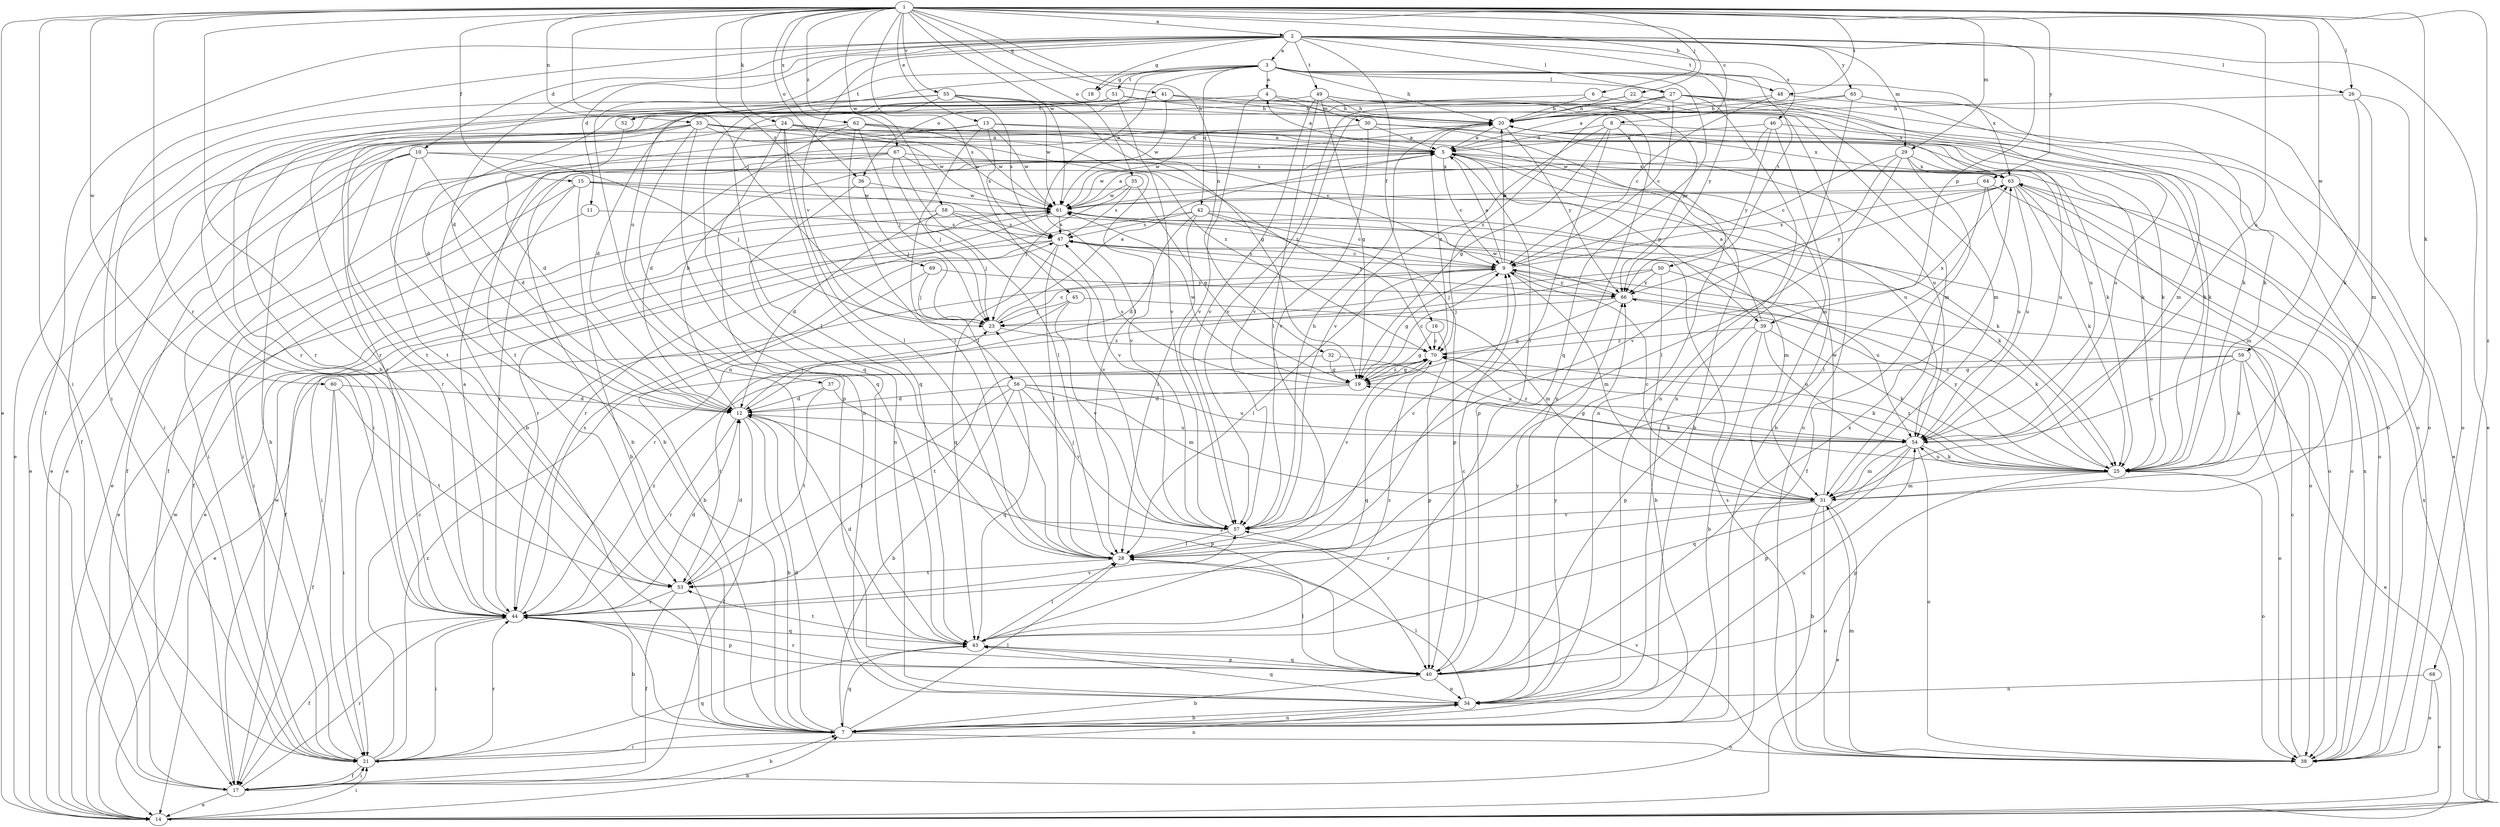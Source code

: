 strict digraph  {
	1 -> 2 [label=a];
	2 -> 3 [label=a];
	3 -> 4 [label=a];
	5 -> 4 [label=a];
	8 -> 5 [label=a];
	9 -> 5 [label=a];
	13 -> 5 [label=a];
	20 -> 5 [label=a];
	23 -> 5 [label=a];
	24 -> 5 [label=a];
	27 -> 5 [label=a];
	30 -> 5 [label=a];
	33 -> 5 [label=a];
	39 -> 5 [label=a];
	44 -> 5 [label=a];
	46 -> 5 [label=a];
	61 -> 5 [label=a];
	62 -> 5 [label=a];
	1 -> 6 [label=b];
	1 -> 7 [label=b];
	10 -> 7 [label=b];
	12 -> 7 [label=b];
	13 -> 7 [label=b];
	14 -> 7 [label=b];
	15 -> 7 [label=b];
	17 -> 7 [label=b];
	30 -> 7 [label=b];
	31 -> 7 [label=b];
	34 -> 7 [label=b];
	39 -> 7 [label=b];
	40 -> 7 [label=b];
	44 -> 7 [label=b];
	46 -> 7 [label=b];
	50 -> 7 [label=b];
	56 -> 7 [label=b];
	67 -> 7 [label=b];
	69 -> 7 [label=b];
	1 -> 8 [label=c];
	5 -> 9 [label=c];
	19 -> 9 [label=c];
	21 -> 9 [label=c];
	23 -> 9 [label=c];
	25 -> 9 [label=c];
	27 -> 9 [label=c];
	28 -> 9 [label=c];
	29 -> 9 [label=c];
	31 -> 9 [label=c];
	38 -> 9 [label=c];
	40 -> 9 [label=c];
	42 -> 9 [label=c];
	47 -> 9 [label=c];
	48 -> 9 [label=c];
	62 -> 9 [label=c];
	2 -> 10 [label=d];
	2 -> 11 [label=d];
	2 -> 12 [label=d];
	7 -> 12 [label=d];
	10 -> 12 [label=d];
	19 -> 12 [label=d];
	37 -> 12 [label=d];
	41 -> 12 [label=d];
	42 -> 12 [label=d];
	43 -> 12 [label=d];
	44 -> 12 [label=d];
	51 -> 12 [label=d];
	52 -> 12 [label=d];
	53 -> 12 [label=d];
	56 -> 12 [label=d];
	58 -> 12 [label=d];
	60 -> 12 [label=d];
	62 -> 12 [label=d];
	1 -> 13 [label=e];
	1 -> 14 [label=e];
	2 -> 14 [label=e];
	13 -> 14 [label=e];
	17 -> 14 [label=e];
	27 -> 14 [label=e];
	31 -> 14 [label=e];
	33 -> 14 [label=e];
	45 -> 14 [label=e];
	55 -> 14 [label=e];
	58 -> 14 [label=e];
	59 -> 14 [label=e];
	61 -> 14 [label=e];
	62 -> 14 [label=e];
	67 -> 14 [label=e];
	68 -> 14 [label=e];
	1 -> 15 [label=f];
	2 -> 16 [label=f];
	2 -> 17 [label=f];
	10 -> 17 [label=f];
	12 -> 17 [label=f];
	15 -> 17 [label=f];
	21 -> 17 [label=f];
	29 -> 17 [label=f];
	41 -> 17 [label=f];
	44 -> 17 [label=f];
	47 -> 17 [label=f];
	53 -> 17 [label=f];
	60 -> 17 [label=f];
	67 -> 17 [label=f];
	2 -> 18 [label=g];
	3 -> 18 [label=g];
	8 -> 19 [label=g];
	9 -> 19 [label=g];
	16 -> 19 [label=g];
	32 -> 19 [label=g];
	35 -> 19 [label=g];
	49 -> 19 [label=g];
	54 -> 19 [label=g];
	55 -> 19 [label=g];
	59 -> 19 [label=g];
	66 -> 19 [label=g];
	70 -> 19 [label=g];
	3 -> 20 [label=h];
	4 -> 20 [label=h];
	6 -> 20 [label=h];
	9 -> 20 [label=h];
	12 -> 20 [label=h];
	21 -> 20 [label=h];
	22 -> 20 [label=h];
	25 -> 20 [label=h];
	26 -> 20 [label=h];
	27 -> 20 [label=h];
	41 -> 20 [label=h];
	48 -> 20 [label=h];
	49 -> 20 [label=h];
	51 -> 20 [label=h];
	55 -> 20 [label=h];
	57 -> 20 [label=h];
	65 -> 20 [label=h];
	1 -> 21 [label=i];
	2 -> 21 [label=i];
	5 -> 21 [label=i];
	7 -> 21 [label=i];
	10 -> 21 [label=i];
	11 -> 21 [label=i];
	14 -> 21 [label=i];
	17 -> 21 [label=i];
	44 -> 21 [label=i];
	47 -> 21 [label=i];
	49 -> 21 [label=i];
	51 -> 21 [label=i];
	60 -> 21 [label=i];
	1 -> 22 [label=j];
	1 -> 23 [label=j];
	10 -> 23 [label=j];
	12 -> 23 [label=j];
	28 -> 23 [label=j];
	35 -> 23 [label=j];
	36 -> 23 [label=j];
	45 -> 23 [label=j];
	50 -> 23 [label=j];
	58 -> 23 [label=j];
	62 -> 23 [label=j];
	66 -> 23 [label=j];
	67 -> 23 [label=j];
	69 -> 23 [label=j];
	1 -> 24 [label=k];
	1 -> 25 [label=k];
	15 -> 25 [label=k];
	20 -> 25 [label=k];
	24 -> 25 [label=k];
	26 -> 25 [label=k];
	27 -> 25 [label=k];
	30 -> 25 [label=k];
	33 -> 25 [label=k];
	39 -> 25 [label=k];
	42 -> 25 [label=k];
	54 -> 25 [label=k];
	56 -> 25 [label=k];
	59 -> 25 [label=k];
	63 -> 25 [label=k];
	65 -> 25 [label=k];
	66 -> 25 [label=k];
	70 -> 25 [label=k];
	1 -> 26 [label=l];
	2 -> 26 [label=l];
	2 -> 27 [label=l];
	3 -> 27 [label=l];
	3 -> 28 [label=l];
	6 -> 28 [label=l];
	7 -> 28 [label=l];
	8 -> 28 [label=l];
	9 -> 28 [label=l];
	13 -> 28 [label=l];
	24 -> 28 [label=l];
	29 -> 28 [label=l];
	34 -> 28 [label=l];
	40 -> 28 [label=l];
	42 -> 28 [label=l];
	43 -> 28 [label=l];
	47 -> 28 [label=l];
	49 -> 28 [label=l];
	57 -> 28 [label=l];
	62 -> 28 [label=l];
	64 -> 28 [label=l];
	67 -> 28 [label=l];
	1 -> 29 [label=m];
	2 -> 29 [label=m];
	4 -> 30 [label=m];
	6 -> 31 [label=m];
	9 -> 31 [label=m];
	13 -> 31 [label=m];
	25 -> 31 [label=m];
	26 -> 31 [label=m];
	38 -> 31 [label=m];
	41 -> 31 [label=m];
	45 -> 31 [label=m];
	48 -> 31 [label=m];
	54 -> 31 [label=m];
	56 -> 31 [label=m];
	58 -> 31 [label=m];
	63 -> 31 [label=m];
	1 -> 32 [label=n];
	1 -> 33 [label=n];
	2 -> 34 [label=n];
	7 -> 34 [label=n];
	8 -> 34 [label=n];
	21 -> 34 [label=n];
	24 -> 34 [label=n];
	27 -> 34 [label=n];
	36 -> 34 [label=n];
	40 -> 34 [label=n];
	51 -> 34 [label=n];
	65 -> 34 [label=n];
	68 -> 34 [label=n];
	1 -> 35 [label=o];
	1 -> 36 [label=o];
	3 -> 36 [label=o];
	3 -> 37 [label=o];
	5 -> 38 [label=o];
	7 -> 38 [label=o];
	22 -> 38 [label=o];
	25 -> 38 [label=o];
	26 -> 38 [label=o];
	31 -> 38 [label=o];
	41 -> 38 [label=o];
	49 -> 38 [label=o];
	54 -> 38 [label=o];
	59 -> 38 [label=o];
	61 -> 38 [label=o];
	63 -> 38 [label=o];
	64 -> 38 [label=o];
	65 -> 38 [label=o];
	68 -> 38 [label=o];
	2 -> 39 [label=p];
	5 -> 39 [label=p];
	5 -> 40 [label=p];
	12 -> 40 [label=p];
	16 -> 40 [label=p];
	25 -> 40 [label=p];
	33 -> 40 [label=p];
	37 -> 40 [label=p];
	39 -> 40 [label=p];
	42 -> 40 [label=p];
	43 -> 40 [label=p];
	44 -> 40 [label=p];
	54 -> 40 [label=p];
	1 -> 41 [label=q];
	3 -> 42 [label=q];
	3 -> 43 [label=q];
	7 -> 43 [label=q];
	21 -> 43 [label=q];
	24 -> 43 [label=q];
	33 -> 43 [label=q];
	34 -> 43 [label=q];
	40 -> 43 [label=q];
	44 -> 43 [label=q];
	47 -> 43 [label=q];
	54 -> 43 [label=q];
	55 -> 43 [label=q];
	56 -> 43 [label=q];
	70 -> 43 [label=q];
	1 -> 44 [label=r];
	10 -> 44 [label=r];
	12 -> 44 [label=r];
	15 -> 44 [label=r];
	17 -> 44 [label=r];
	21 -> 44 [label=r];
	27 -> 44 [label=r];
	31 -> 44 [label=r];
	33 -> 44 [label=r];
	40 -> 44 [label=r];
	42 -> 44 [label=r];
	50 -> 44 [label=r];
	51 -> 44 [label=r];
	53 -> 44 [label=r];
	55 -> 44 [label=r];
	61 -> 44 [label=r];
	1 -> 45 [label=s];
	2 -> 46 [label=s];
	9 -> 47 [label=s];
	11 -> 47 [label=s];
	13 -> 47 [label=s];
	19 -> 47 [label=s];
	35 -> 47 [label=s];
	38 -> 47 [label=s];
	42 -> 47 [label=s];
	44 -> 47 [label=s];
	55 -> 47 [label=s];
	58 -> 47 [label=s];
	61 -> 47 [label=s];
	1 -> 48 [label=t];
	2 -> 48 [label=t];
	2 -> 49 [label=t];
	3 -> 50 [label=t];
	3 -> 51 [label=t];
	3 -> 52 [label=t];
	4 -> 52 [label=t];
	24 -> 53 [label=t];
	28 -> 53 [label=t];
	30 -> 53 [label=t];
	32 -> 53 [label=t];
	33 -> 53 [label=t];
	37 -> 53 [label=t];
	43 -> 53 [label=t];
	56 -> 53 [label=t];
	59 -> 53 [label=t];
	60 -> 53 [label=t];
	1 -> 54 [label=u];
	5 -> 54 [label=u];
	8 -> 54 [label=u];
	12 -> 54 [label=u];
	25 -> 54 [label=u];
	29 -> 54 [label=u];
	30 -> 54 [label=u];
	32 -> 54 [label=u];
	34 -> 54 [label=u];
	39 -> 54 [label=u];
	46 -> 54 [label=u];
	50 -> 54 [label=u];
	56 -> 54 [label=u];
	59 -> 54 [label=u];
	63 -> 54 [label=u];
	64 -> 54 [label=u];
	1 -> 55 [label=v];
	2 -> 56 [label=v];
	4 -> 57 [label=v];
	8 -> 57 [label=v];
	15 -> 57 [label=v];
	22 -> 57 [label=v];
	27 -> 57 [label=v];
	29 -> 57 [label=v];
	30 -> 57 [label=v];
	31 -> 57 [label=v];
	38 -> 57 [label=v];
	44 -> 57 [label=v];
	45 -> 57 [label=v];
	49 -> 57 [label=v];
	51 -> 57 [label=v];
	56 -> 57 [label=v];
	58 -> 57 [label=v];
	67 -> 57 [label=v];
	70 -> 57 [label=v];
	1 -> 58 [label=w];
	1 -> 59 [label=w];
	1 -> 60 [label=w];
	1 -> 61 [label=w];
	5 -> 61 [label=w];
	13 -> 61 [label=w];
	14 -> 61 [label=w];
	15 -> 61 [label=w];
	17 -> 61 [label=w];
	19 -> 61 [label=w];
	24 -> 61 [label=w];
	30 -> 61 [label=w];
	31 -> 61 [label=w];
	33 -> 61 [label=w];
	35 -> 61 [label=w];
	36 -> 61 [label=w];
	41 -> 61 [label=w];
	46 -> 61 [label=w];
	55 -> 61 [label=w];
	62 -> 61 [label=w];
	63 -> 61 [label=w];
	64 -> 61 [label=w];
	66 -> 61 [label=w];
	1 -> 62 [label=x];
	3 -> 63 [label=x];
	5 -> 63 [label=x];
	9 -> 63 [label=x];
	10 -> 63 [label=x];
	14 -> 63 [label=x];
	20 -> 63 [label=x];
	27 -> 63 [label=x];
	29 -> 63 [label=x];
	38 -> 63 [label=x];
	40 -> 63 [label=x];
	67 -> 63 [label=x];
	70 -> 63 [label=x];
	1 -> 64 [label=y];
	2 -> 65 [label=y];
	3 -> 66 [label=y];
	9 -> 66 [label=y];
	20 -> 66 [label=y];
	25 -> 66 [label=y];
	34 -> 66 [label=y];
	40 -> 66 [label=y];
	46 -> 66 [label=y];
	47 -> 66 [label=y];
	49 -> 66 [label=y];
	50 -> 66 [label=y];
	63 -> 66 [label=y];
	69 -> 66 [label=y];
	1 -> 67 [label=z];
	1 -> 68 [label=z];
	1 -> 69 [label=z];
	16 -> 70 [label=z];
	19 -> 70 [label=z];
	20 -> 70 [label=z];
	21 -> 70 [label=z];
	23 -> 70 [label=z];
	24 -> 70 [label=z];
	25 -> 70 [label=z];
	33 -> 70 [label=z];
	39 -> 70 [label=z];
	43 -> 70 [label=z];
	44 -> 70 [label=z];
	54 -> 70 [label=z];
	65 -> 70 [label=z];
}
